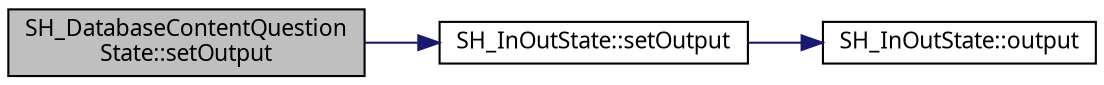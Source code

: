 digraph "SH_DatabaseContentQuestionState::setOutput"
{
 // INTERACTIVE_SVG=YES
  bgcolor="transparent";
  edge [fontname="Verdana",fontsize="11",labelfontname="Verdana",labelfontsize="11"];
  node [fontname="Verdana",fontsize="11",shape=record];
  rankdir="LR";
  Node1 [label="SH_DatabaseContentQuestion\lState::setOutput",height=0.2,width=0.4,color="black", fillcolor="grey75", style="filled" fontcolor="black"];
  Node1 -> Node2 [color="midnightblue",fontsize="11",style="solid",fontname="Verdana"];
  Node2 [label="SH_InOutState::setOutput",height=0.2,width=0.4,color="black",URL="$classSH__InOutState.html#a7dc244d72e09fdbc30eb3a704b05a4d8"];
  Node2 -> Node3 [color="midnightblue",fontsize="11",style="solid",fontname="Verdana"];
  Node3 [label="SH_InOutState::output",height=0.2,width=0.4,color="black",URL="$classSH__InOutState.html#a1a2fd4f34484125058e20730aaee7e46"];
}
